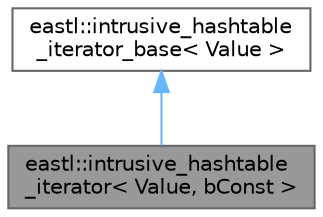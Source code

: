 digraph "eastl::intrusive_hashtable_iterator&lt; Value, bConst &gt;"
{
 // LATEX_PDF_SIZE
  bgcolor="transparent";
  edge [fontname=Helvetica,fontsize=10,labelfontname=Helvetica,labelfontsize=10];
  node [fontname=Helvetica,fontsize=10,shape=box,height=0.2,width=0.4];
  Node1 [id="Node000001",label="eastl::intrusive_hashtable\l_iterator\< Value, bConst \>",height=0.2,width=0.4,color="gray40", fillcolor="grey60", style="filled", fontcolor="black",tooltip=" "];
  Node2 -> Node1 [id="edge1_Node000001_Node000002",dir="back",color="steelblue1",style="solid",tooltip=" "];
  Node2 [id="Node000002",label="eastl::intrusive_hashtable\l_iterator_base\< Value \>",height=0.2,width=0.4,color="gray40", fillcolor="white", style="filled",URL="$structeastl_1_1intrusive__hashtable__iterator__base.html",tooltip=" "];
}
